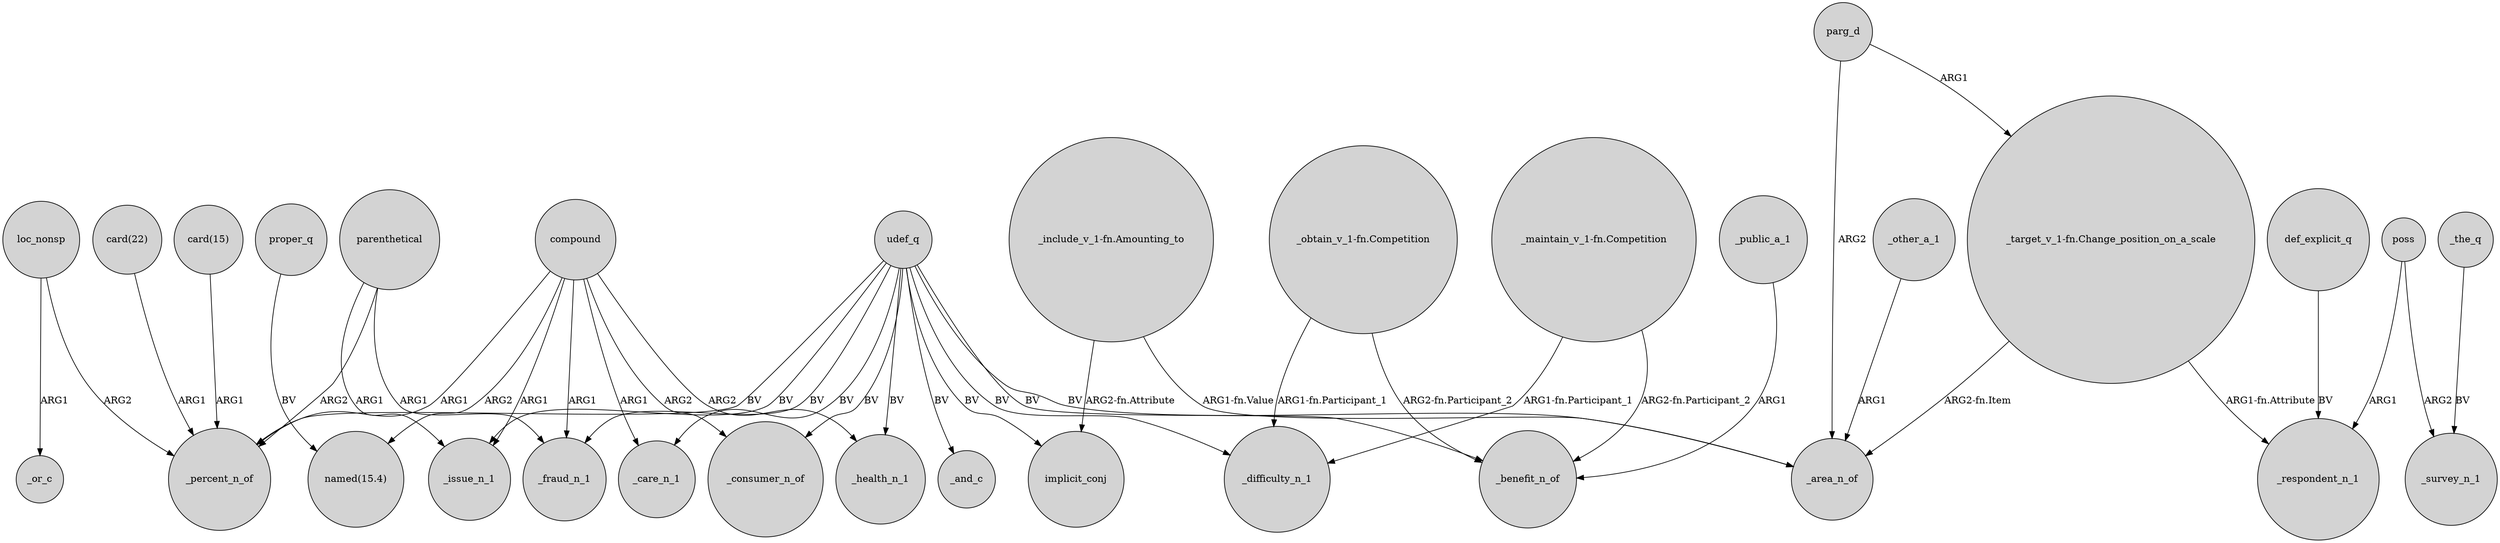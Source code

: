 digraph {
	node [shape=circle style=filled]
	udef_q -> _health_n_1 [label=BV]
	poss -> _respondent_n_1 [label=ARG1]
	"_target_v_1-fn.Change_position_on_a_scale" -> _respondent_n_1 [label="ARG1-fn.Attribute"]
	udef_q -> _difficulty_n_1 [label=BV]
	parenthetical -> _issue_n_1 [label=ARG1]
	parenthetical -> _fraud_n_1 [label=ARG1]
	"_maintain_v_1-fn.Competition" -> _benefit_n_of [label="ARG2-fn.Participant_2"]
	parg_d -> _area_n_of [label=ARG2]
	udef_q -> _area_n_of [label=BV]
	compound -> _health_n_1 [label=ARG2]
	"_obtain_v_1-fn.Competition" -> _benefit_n_of [label="ARG2-fn.Participant_2"]
	"_include_v_1-fn.Amounting_to" -> implicit_conj [label="ARG2-fn.Attribute"]
	udef_q -> _care_n_1 [label=BV]
	_the_q -> _survey_n_1 [label=BV]
	udef_q -> _benefit_n_of [label=BV]
	udef_q -> _and_c [label=BV]
	def_explicit_q -> _respondent_n_1 [label=BV]
	proper_q -> "named(15.4)" [label=BV]
	compound -> _fraud_n_1 [label=ARG1]
	compound -> _care_n_1 [label=ARG1]
	udef_q -> _percent_n_of [label=BV]
	"_target_v_1-fn.Change_position_on_a_scale" -> _area_n_of [label="ARG2-fn.Item"]
	_public_a_1 -> _benefit_n_of [label=ARG1]
	"_include_v_1-fn.Amounting_to" -> _area_n_of [label="ARG1-fn.Value"]
	"card(15)" -> _percent_n_of [label=ARG1]
	parenthetical -> _percent_n_of [label=ARG2]
	poss -> _survey_n_1 [label=ARG2]
	loc_nonsp -> _or_c [label=ARG1]
	compound -> _issue_n_1 [label=ARG1]
	udef_q -> _consumer_n_of [label=BV]
	udef_q -> _issue_n_1 [label=BV]
	compound -> _consumer_n_of [label=ARG2]
	_other_a_1 -> _area_n_of [label=ARG1]
	"_maintain_v_1-fn.Competition" -> _difficulty_n_1 [label="ARG1-fn.Participant_1"]
	parg_d -> "_target_v_1-fn.Change_position_on_a_scale" [label=ARG1]
	"_obtain_v_1-fn.Competition" -> _difficulty_n_1 [label="ARG1-fn.Participant_1"]
	compound -> "named(15.4)" [label=ARG2]
	"card(22)" -> _percent_n_of [label=ARG1]
	udef_q -> implicit_conj [label=BV]
	udef_q -> _fraud_n_1 [label=BV]
	compound -> _percent_n_of [label=ARG1]
	loc_nonsp -> _percent_n_of [label=ARG2]
}
